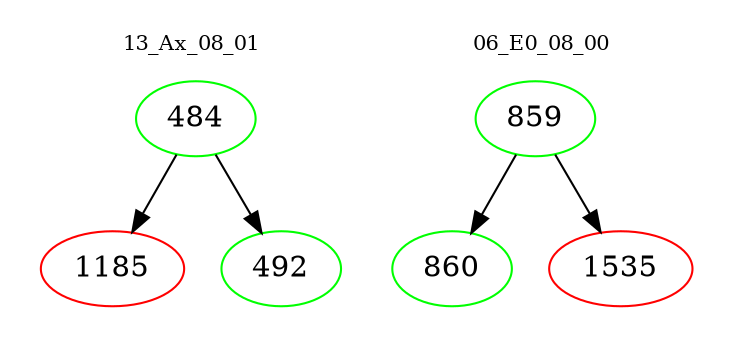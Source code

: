 digraph{
subgraph cluster_0 {
color = white
label = "13_Ax_08_01";
fontsize=10;
T0_484 [label="484", color="green"]
T0_484 -> T0_1185 [color="black"]
T0_1185 [label="1185", color="red"]
T0_484 -> T0_492 [color="black"]
T0_492 [label="492", color="green"]
}
subgraph cluster_1 {
color = white
label = "06_E0_08_00";
fontsize=10;
T1_859 [label="859", color="green"]
T1_859 -> T1_860 [color="black"]
T1_860 [label="860", color="green"]
T1_859 -> T1_1535 [color="black"]
T1_1535 [label="1535", color="red"]
}
}
